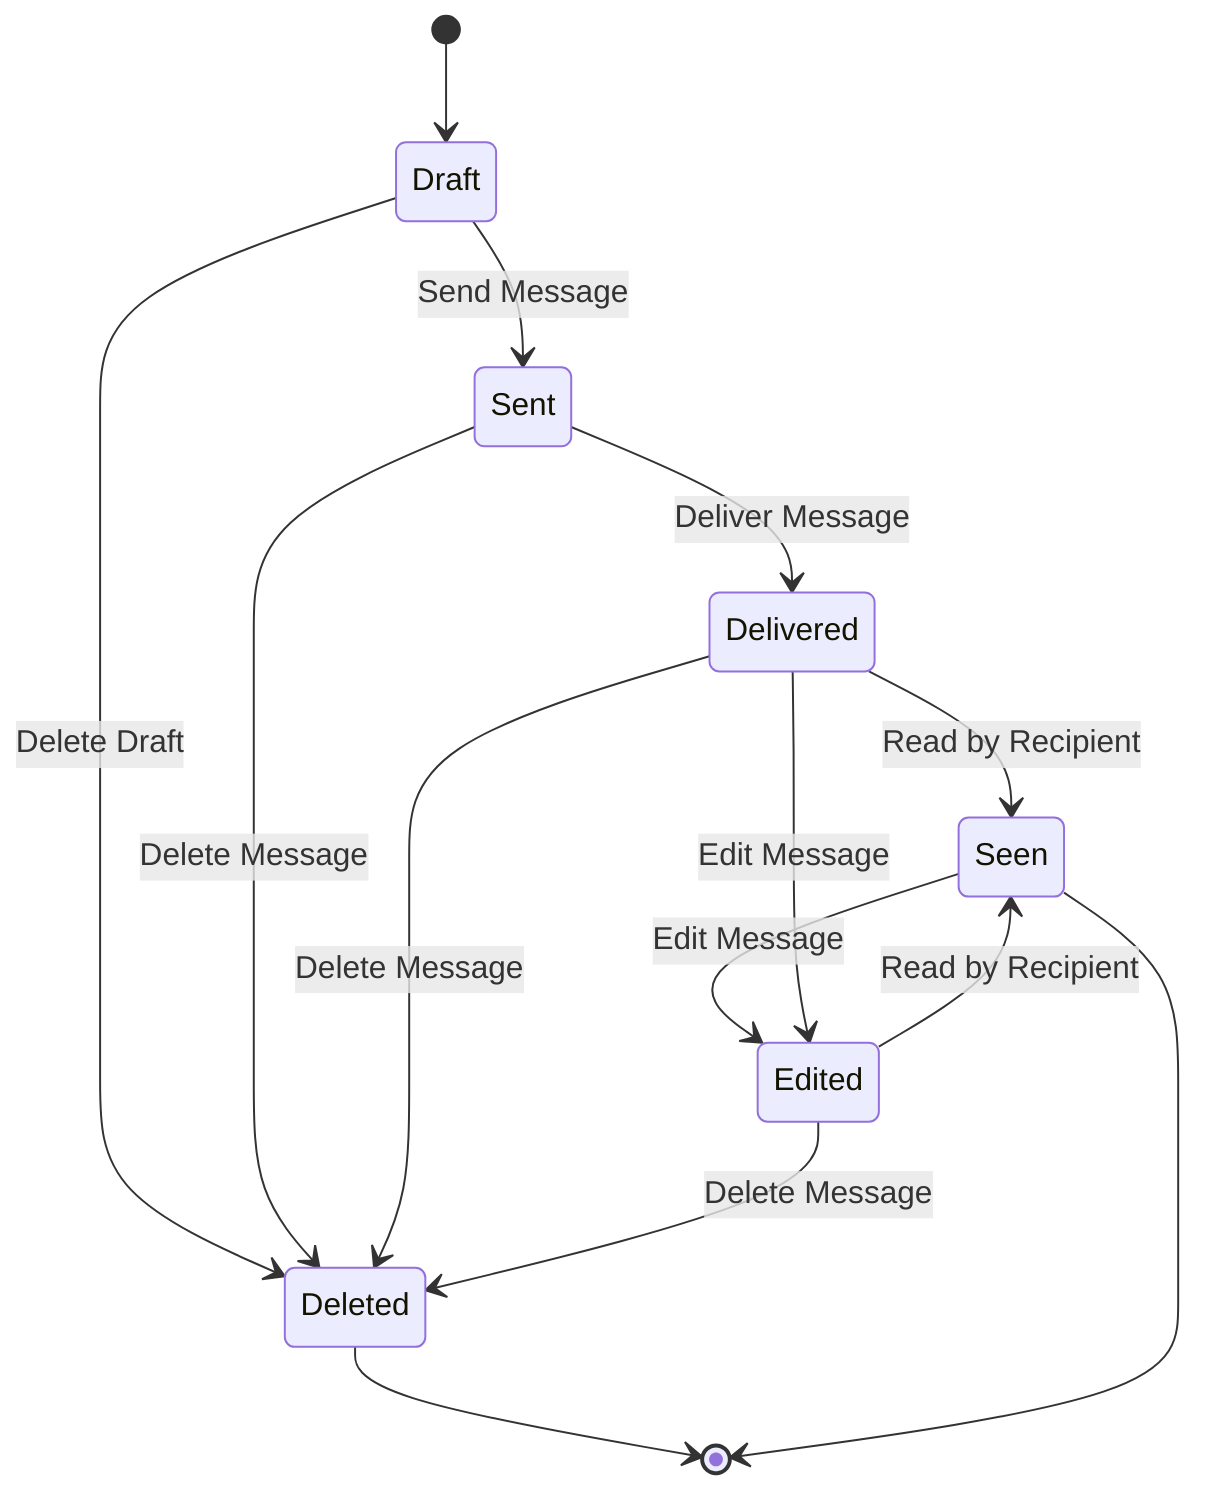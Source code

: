 stateDiagram-v2
    [*] --> Draft
    Draft --> Sent : Send Message
    Sent --> Delivered : Deliver Message
    Delivered --> Seen : Read by Recipient
    Seen --> Edited : Edit Message
    Edited --> Seen : Read by Recipient
    Delivered --> Edited : Edit Message
    Draft --> Deleted : Delete Draft
    Sent --> Deleted : Delete Message
    Delivered --> Deleted : Delete Message
    Edited --> Deleted : Delete Message
    Deleted --> [*]
    Seen --> [*]
